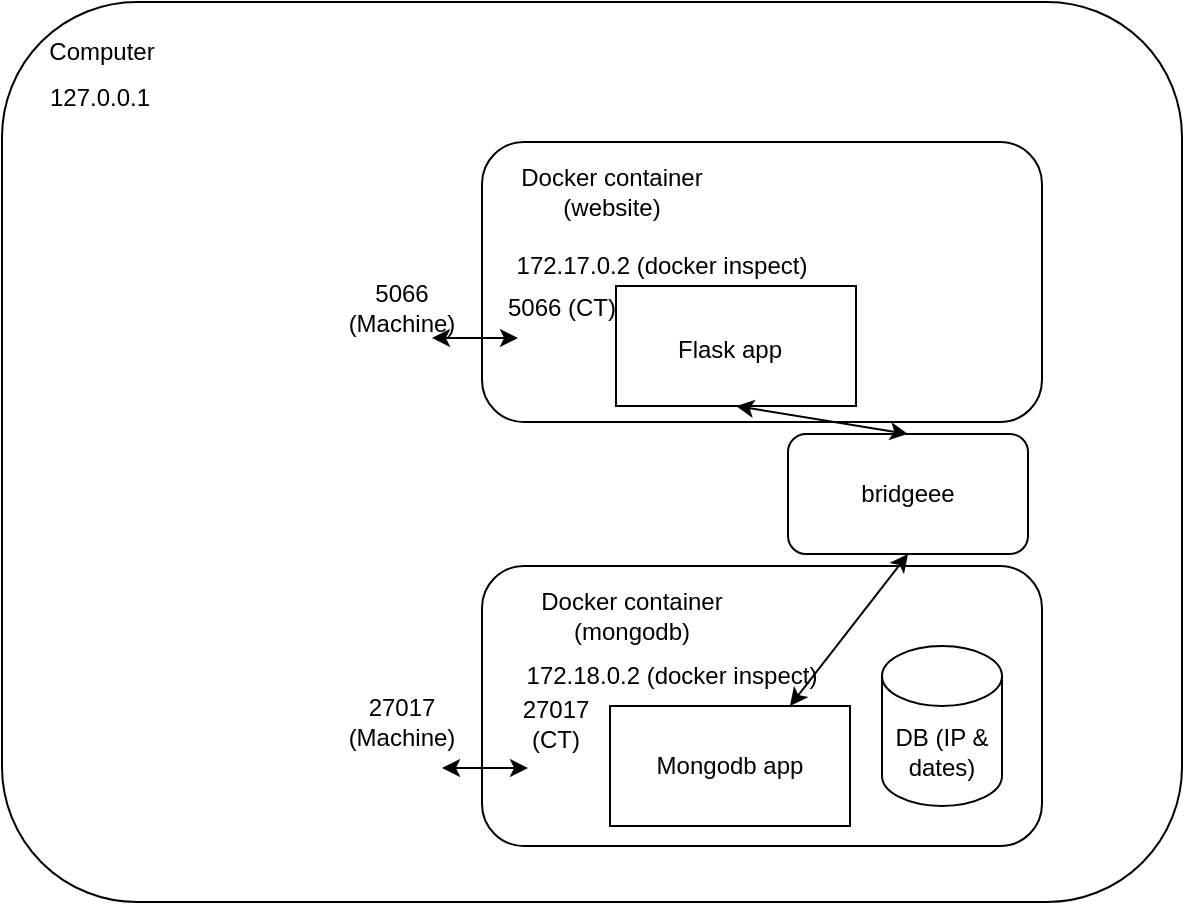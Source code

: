 <mxfile version="26.0.5">
  <diagram name="Page-1" id="7zKYayblTZ0tfg-G-yze">
    <mxGraphModel dx="1434" dy="788" grid="1" gridSize="10" guides="1" tooltips="1" connect="1" arrows="1" fold="1" page="1" pageScale="1" pageWidth="850" pageHeight="1100" math="0" shadow="0">
      <root>
        <mxCell id="0" />
        <mxCell id="1" parent="0" />
        <mxCell id="6wYch_AE5GrUMzI16Ur_-1" value="" style="rounded=1;whiteSpace=wrap;html=1;" parent="1" vertex="1">
          <mxGeometry x="120" y="160" width="590" height="450" as="geometry" />
        </mxCell>
        <mxCell id="6wYch_AE5GrUMzI16Ur_-2" value="&lt;div&gt;Computer&lt;/div&gt;" style="text;html=1;align=center;verticalAlign=middle;whiteSpace=wrap;rounded=0;" parent="1" vertex="1">
          <mxGeometry x="140" y="170" width="60" height="30" as="geometry" />
        </mxCell>
        <mxCell id="6wYch_AE5GrUMzI16Ur_-3" value="" style="rounded=1;whiteSpace=wrap;html=1;" parent="1" vertex="1">
          <mxGeometry x="360" y="230" width="280" height="140" as="geometry" />
        </mxCell>
        <mxCell id="6wYch_AE5GrUMzI16Ur_-4" value="Docker container (website)" style="text;html=1;align=center;verticalAlign=middle;whiteSpace=wrap;rounded=0;" parent="1" vertex="1">
          <mxGeometry x="370" y="240" width="110" height="30" as="geometry" />
        </mxCell>
        <mxCell id="6wYch_AE5GrUMzI16Ur_-7" value="" style="endArrow=classic;startArrow=classic;html=1;rounded=0;exitX=0.75;exitY=1;exitDx=0;exitDy=0;" parent="1" source="6wYch_AE5GrUMzI16Ur_-8" edge="1">
          <mxGeometry width="50" height="50" relative="1" as="geometry">
            <mxPoint x="336" y="363" as="sourcePoint" />
            <mxPoint x="378" y="328" as="targetPoint" />
          </mxGeometry>
        </mxCell>
        <mxCell id="6wYch_AE5GrUMzI16Ur_-8" value="5066 (Machine)" style="text;html=1;align=center;verticalAlign=middle;whiteSpace=wrap;rounded=0;" parent="1" vertex="1">
          <mxGeometry x="290" y="298" width="60" height="30" as="geometry" />
        </mxCell>
        <mxCell id="6wYch_AE5GrUMzI16Ur_-9" value="" style="rounded=0;whiteSpace=wrap;html=1;" parent="1" vertex="1">
          <mxGeometry x="427" y="302" width="120" height="60" as="geometry" />
        </mxCell>
        <mxCell id="6wYch_AE5GrUMzI16Ur_-10" value="Flask app" style="text;html=1;align=center;verticalAlign=middle;whiteSpace=wrap;rounded=0;" parent="1" vertex="1">
          <mxGeometry x="454" y="319" width="60" height="30" as="geometry" />
        </mxCell>
        <mxCell id="6wYch_AE5GrUMzI16Ur_-11" value="172.17.0.2 (docker inspect)" style="text;html=1;align=center;verticalAlign=middle;whiteSpace=wrap;rounded=0;" parent="1" vertex="1">
          <mxGeometry x="355" y="277" width="190" height="30" as="geometry" />
        </mxCell>
        <mxCell id="6wYch_AE5GrUMzI16Ur_-12" value="127.0.0.1" style="text;html=1;align=center;verticalAlign=middle;whiteSpace=wrap;rounded=0;" parent="1" vertex="1">
          <mxGeometry x="139" y="193" width="60" height="30" as="geometry" />
        </mxCell>
        <mxCell id="6wYch_AE5GrUMzI16Ur_-13" value="5066 (CT)" style="text;html=1;align=center;verticalAlign=middle;whiteSpace=wrap;rounded=0;" parent="1" vertex="1">
          <mxGeometry x="370" y="298" width="60" height="30" as="geometry" />
        </mxCell>
        <mxCell id="6wYch_AE5GrUMzI16Ur_-17" value="" style="rounded=1;whiteSpace=wrap;html=1;" parent="1" vertex="1">
          <mxGeometry x="360" y="442" width="280" height="140" as="geometry" />
        </mxCell>
        <mxCell id="6wYch_AE5GrUMzI16Ur_-18" value="Docker container (mongodb)" style="text;html=1;align=center;verticalAlign=middle;whiteSpace=wrap;rounded=0;" parent="1" vertex="1">
          <mxGeometry x="380" y="452" width="110" height="30" as="geometry" />
        </mxCell>
        <mxCell id="6wYch_AE5GrUMzI16Ur_-19" value="172.18.0.2 (docker inspect)" style="text;html=1;align=center;verticalAlign=middle;whiteSpace=wrap;rounded=0;" parent="1" vertex="1">
          <mxGeometry x="360" y="482" width="190" height="30" as="geometry" />
        </mxCell>
        <mxCell id="6wYch_AE5GrUMzI16Ur_-20" value="Mongodb app" style="rounded=0;whiteSpace=wrap;html=1;" parent="1" vertex="1">
          <mxGeometry x="424" y="512" width="120" height="60" as="geometry" />
        </mxCell>
        <mxCell id="6wYch_AE5GrUMzI16Ur_-21" value="27017 (Machine)" style="text;html=1;align=center;verticalAlign=middle;whiteSpace=wrap;rounded=0;" parent="1" vertex="1">
          <mxGeometry x="290" y="505" width="60" height="30" as="geometry" />
        </mxCell>
        <mxCell id="6wYch_AE5GrUMzI16Ur_-22" value="27017 (CT)" style="text;html=1;align=center;verticalAlign=middle;whiteSpace=wrap;rounded=0;" parent="1" vertex="1">
          <mxGeometry x="367" y="506" width="60" height="30" as="geometry" />
        </mxCell>
        <mxCell id="6wYch_AE5GrUMzI16Ur_-23" value="" style="endArrow=classic;startArrow=classic;html=1;rounded=0;exitX=0.75;exitY=1;exitDx=0;exitDy=0;" parent="1" edge="1">
          <mxGeometry width="50" height="50" relative="1" as="geometry">
            <mxPoint x="340" y="543" as="sourcePoint" />
            <mxPoint x="383" y="543" as="targetPoint" />
          </mxGeometry>
        </mxCell>
        <mxCell id="ZZId8WvGAgabqBFnk8-e-2" value="DB (IP &amp;amp; dates)" style="shape=cylinder3;whiteSpace=wrap;html=1;boundedLbl=1;backgroundOutline=1;size=15;" vertex="1" parent="1">
          <mxGeometry x="560" y="482" width="60" height="80" as="geometry" />
        </mxCell>
        <mxCell id="ZZId8WvGAgabqBFnk8-e-3" value="bridgeee" style="rounded=1;whiteSpace=wrap;html=1;" vertex="1" parent="1">
          <mxGeometry x="513" y="376" width="120" height="60" as="geometry" />
        </mxCell>
        <mxCell id="ZZId8WvGAgabqBFnk8-e-4" value="" style="endArrow=classic;startArrow=classic;html=1;rounded=0;exitX=0.75;exitY=0;exitDx=0;exitDy=0;entryX=0.5;entryY=1;entryDx=0;entryDy=0;" edge="1" parent="1" source="6wYch_AE5GrUMzI16Ur_-20" target="ZZId8WvGAgabqBFnk8-e-3">
          <mxGeometry width="50" height="50" relative="1" as="geometry">
            <mxPoint x="560" y="563" as="sourcePoint" />
            <mxPoint x="507.5" y="431" as="targetPoint" />
          </mxGeometry>
        </mxCell>
        <mxCell id="ZZId8WvGAgabqBFnk8-e-5" value="" style="endArrow=classic;startArrow=classic;html=1;rounded=0;exitX=0.5;exitY=0;exitDx=0;exitDy=0;entryX=0.5;entryY=1;entryDx=0;entryDy=0;" edge="1" parent="1" source="ZZId8WvGAgabqBFnk8-e-3" target="6wYch_AE5GrUMzI16Ur_-9">
          <mxGeometry width="50" height="50" relative="1" as="geometry">
            <mxPoint x="400" y="430" as="sourcePoint" />
            <mxPoint x="450" y="380" as="targetPoint" />
          </mxGeometry>
        </mxCell>
      </root>
    </mxGraphModel>
  </diagram>
</mxfile>
